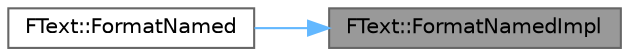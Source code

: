 digraph "FText::FormatNamedImpl"
{
 // INTERACTIVE_SVG=YES
 // LATEX_PDF_SIZE
  bgcolor="transparent";
  edge [fontname=Helvetica,fontsize=10,labelfontname=Helvetica,labelfontsize=10];
  node [fontname=Helvetica,fontsize=10,shape=box,height=0.2,width=0.4];
  rankdir="RL";
  Node1 [id="Node000001",label="FText::FormatNamedImpl",height=0.2,width=0.4,color="gray40", fillcolor="grey60", style="filled", fontcolor="black",tooltip=" "];
  Node1 -> Node2 [id="edge1_Node000001_Node000002",dir="back",color="steelblue1",style="solid",tooltip=" "];
  Node2 [id="Node000002",label="FText::FormatNamed",height=0.2,width=0.4,color="grey40", fillcolor="white", style="filled",URL="$d0/dcb/classFText.html#a508f1423c7df1cf488933106895c916f",tooltip="Format the given list of variadic key->value pairs as named arguments within the given format pattern..."];
}
